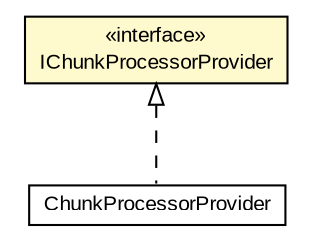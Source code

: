 #!/usr/local/bin/dot
#
# Class diagram 
# Generated by UMLGraph version R5_6-24-gf6e263 (http://www.umlgraph.org/)
#

digraph G {
	edge [fontname="arial",fontsize=10,labelfontname="arial",labelfontsize=10];
	node [fontname="arial",fontsize=10,shape=plaintext];
	nodesep=0.25;
	ranksep=0.5;
	// edu.arizona.biosemantics.semanticmarkup.ling.extract.IChunkProcessorProvider
	c72235 [label=<<table title="edu.arizona.biosemantics.semanticmarkup.ling.extract.IChunkProcessorProvider" border="0" cellborder="1" cellspacing="0" cellpadding="2" port="p" bgcolor="lemonChiffon" href="./IChunkProcessorProvider.html">
		<tr><td><table border="0" cellspacing="0" cellpadding="1">
<tr><td align="center" balign="center"> &#171;interface&#187; </td></tr>
<tr><td align="center" balign="center"> IChunkProcessorProvider </td></tr>
		</table></td></tr>
		</table>>, URL="./IChunkProcessorProvider.html", fontname="arial", fontcolor="black", fontsize=10.0];
	// edu.arizona.biosemantics.semanticmarkup.markupelement.description.ling.extract.lib.ChunkProcessorProvider
	c72318 [label=<<table title="edu.arizona.biosemantics.semanticmarkup.markupelement.description.ling.extract.lib.ChunkProcessorProvider" border="0" cellborder="1" cellspacing="0" cellpadding="2" port="p" href="../../markupelement/description/ling/extract/lib/ChunkProcessorProvider.html">
		<tr><td><table border="0" cellspacing="0" cellpadding="1">
<tr><td align="center" balign="center"> ChunkProcessorProvider </td></tr>
		</table></td></tr>
		</table>>, URL="../../markupelement/description/ling/extract/lib/ChunkProcessorProvider.html", fontname="arial", fontcolor="black", fontsize=10.0];
	//edu.arizona.biosemantics.semanticmarkup.markupelement.description.ling.extract.lib.ChunkProcessorProvider implements edu.arizona.biosemantics.semanticmarkup.ling.extract.IChunkProcessorProvider
	c72235:p -> c72318:p [dir=back,arrowtail=empty,style=dashed];
}

